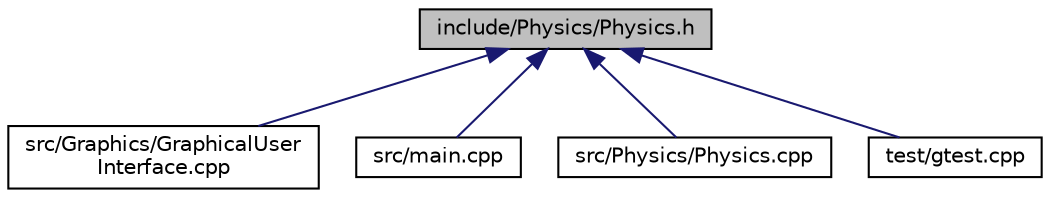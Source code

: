 digraph "include/Physics/Physics.h"
{
  edge [fontname="Helvetica",fontsize="10",labelfontname="Helvetica",labelfontsize="10"];
  node [fontname="Helvetica",fontsize="10",shape=record];
  Node23 [label="include/Physics/Physics.h",height=0.2,width=0.4,color="black", fillcolor="grey75", style="filled", fontcolor="black"];
  Node23 -> Node24 [dir="back",color="midnightblue",fontsize="10",style="solid"];
  Node24 [label="src/Graphics/GraphicalUser\lInterface.cpp",height=0.2,width=0.4,color="black", fillcolor="white", style="filled",URL="$GraphicalUserInterface_8cpp.html"];
  Node23 -> Node25 [dir="back",color="midnightblue",fontsize="10",style="solid"];
  Node25 [label="src/main.cpp",height=0.2,width=0.4,color="black", fillcolor="white", style="filled",URL="$main_8cpp.html"];
  Node23 -> Node26 [dir="back",color="midnightblue",fontsize="10",style="solid"];
  Node26 [label="src/Physics/Physics.cpp",height=0.2,width=0.4,color="black", fillcolor="white", style="filled",URL="$Physics_8cpp.html"];
  Node23 -> Node27 [dir="back",color="midnightblue",fontsize="10",style="solid"];
  Node27 [label="test/gtest.cpp",height=0.2,width=0.4,color="black", fillcolor="white", style="filled",URL="$gtest_8cpp.html"];
}
